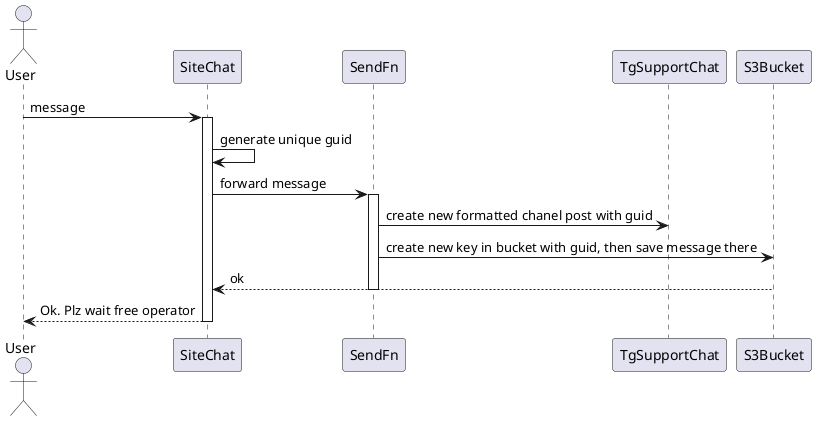 @startuml
actor User

User -> SiteChat: message
activate SiteChat

SiteChat -> SiteChat: generate unique guid

SiteChat -> SendFn: forward message
activate SendFn
SendFn -> TgSupportChat: create new formatted chanel post with guid
SendFn -> S3Bucket: create new key in bucket with guid, then save message there
S3Bucket --> SiteChat: ok
deactivate SendFn

SiteChat --> User: Ok. Plz wait free operator

deactivate SiteChat
@enduml
